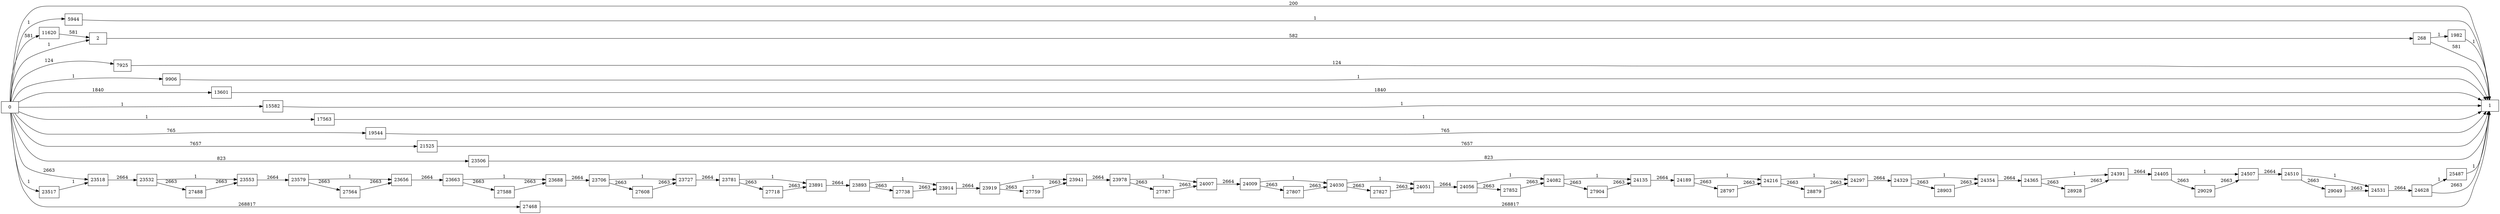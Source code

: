 digraph {
	graph [rankdir=LR]
	node [shape=rectangle]
	2 -> 268 [label=582]
	268 -> 1 [label=581]
	268 -> 1982 [label=1]
	1982 -> 1 [label=1]
	5944 -> 1 [label=1]
	7925 -> 1 [label=124]
	9906 -> 1 [label=1]
	11620 -> 2 [label=581]
	13601 -> 1 [label=1840]
	15582 -> 1 [label=1]
	17563 -> 1 [label=1]
	19544 -> 1 [label=765]
	21525 -> 1 [label=7657]
	23506 -> 1 [label=823]
	23517 -> 23518 [label=1]
	23518 -> 23532 [label=2664]
	23532 -> 23553 [label=1]
	23532 -> 27488 [label=2663]
	23553 -> 23579 [label=2664]
	23579 -> 23656 [label=1]
	23579 -> 27564 [label=2663]
	23656 -> 23663 [label=2664]
	23663 -> 23688 [label=1]
	23663 -> 27588 [label=2663]
	23688 -> 23706 [label=2664]
	23706 -> 23727 [label=1]
	23706 -> 27608 [label=2663]
	23727 -> 23781 [label=2664]
	23781 -> 23891 [label=1]
	23781 -> 27718 [label=2663]
	23891 -> 23893 [label=2664]
	23893 -> 23914 [label=1]
	23893 -> 27738 [label=2663]
	23914 -> 23919 [label=2664]
	23919 -> 23941 [label=1]
	23919 -> 27759 [label=2663]
	23941 -> 23978 [label=2664]
	23978 -> 24007 [label=1]
	23978 -> 27787 [label=2663]
	24007 -> 24009 [label=2664]
	24009 -> 24030 [label=1]
	24009 -> 27807 [label=2663]
	24030 -> 24051 [label=1]
	24030 -> 27827 [label=2663]
	24051 -> 24056 [label=2664]
	24056 -> 24082 [label=1]
	24056 -> 27852 [label=2663]
	24082 -> 24135 [label=1]
	24082 -> 27904 [label=2663]
	24135 -> 24189 [label=2664]
	24189 -> 24216 [label=1]
	24189 -> 28797 [label=2663]
	24216 -> 24297 [label=1]
	24216 -> 28879 [label=2663]
	24297 -> 24329 [label=2664]
	24329 -> 24354 [label=1]
	24329 -> 28903 [label=2663]
	24354 -> 24365 [label=2664]
	24365 -> 24391 [label=1]
	24365 -> 28928 [label=2663]
	24391 -> 24405 [label=2664]
	24405 -> 24507 [label=1]
	24405 -> 29029 [label=2663]
	24507 -> 24510 [label=2664]
	24510 -> 24531 [label=1]
	24510 -> 29049 [label=2663]
	24531 -> 24628 [label=2664]
	24628 -> 1 [label=2663]
	24628 -> 25487 [label=1]
	25487 -> 1 [label=1]
	27468 -> 1 [label=268817]
	27488 -> 23553 [label=2663]
	27564 -> 23656 [label=2663]
	27588 -> 23688 [label=2663]
	27608 -> 23727 [label=2663]
	27718 -> 23891 [label=2663]
	27738 -> 23914 [label=2663]
	27759 -> 23941 [label=2663]
	27787 -> 24007 [label=2663]
	27807 -> 24030 [label=2663]
	27827 -> 24051 [label=2663]
	27852 -> 24082 [label=2663]
	27904 -> 24135 [label=2663]
	28797 -> 24216 [label=2663]
	28879 -> 24297 [label=2663]
	28903 -> 24354 [label=2663]
	28928 -> 24391 [label=2663]
	29029 -> 24507 [label=2663]
	29049 -> 24531 [label=2663]
	0 -> 2 [label=1]
	0 -> 23518 [label=2663]
	0 -> 1 [label=200]
	0 -> 5944 [label=1]
	0 -> 7925 [label=124]
	0 -> 9906 [label=1]
	0 -> 11620 [label=581]
	0 -> 13601 [label=1840]
	0 -> 15582 [label=1]
	0 -> 17563 [label=1]
	0 -> 19544 [label=765]
	0 -> 21525 [label=7657]
	0 -> 23506 [label=823]
	0 -> 23517 [label=1]
	0 -> 27468 [label=268817]
}
